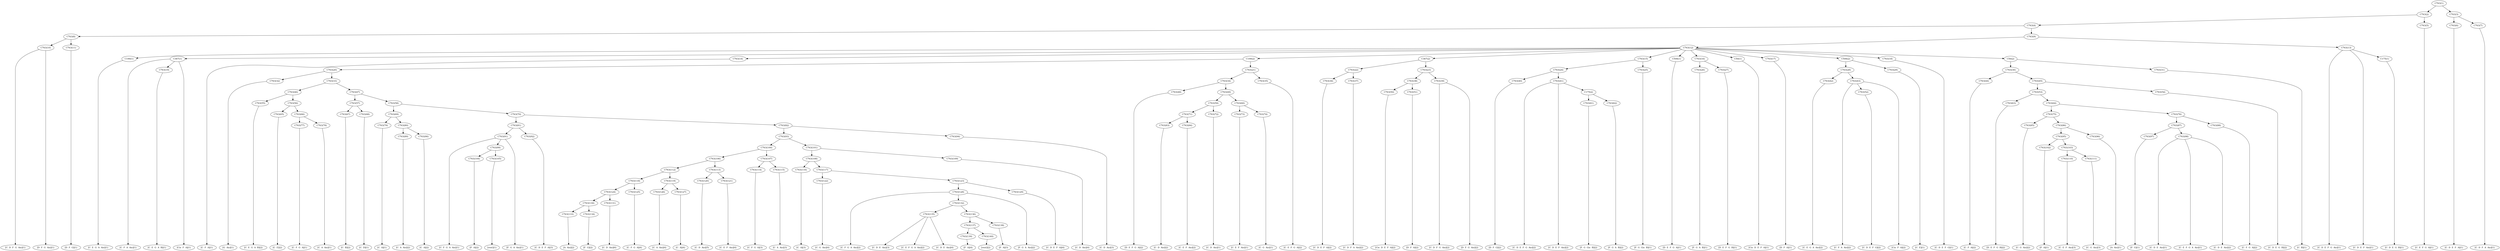 digraph sample{
"C763(1)"->"C763(2)"
"C763(1)"->"C763(3)"
"C763(2)"->"C763(4)"
"C763(2)"->"C763(5)"
"C763(3)"->"C763(6)"
"C763(3)"->"C763(7)"
"C763(4)"->"C763(8)"
"C763(4)"->"C763(9)"
"C763(5)"->"[C  E  F  G  A](1)"
"C763(6)"->"[C  D  E  F  A](1)"
"C763(7)"->"[C  D  F  A  Ais](1)"
"C763(8)"->"C763(10)"
"C763(8)"->"C763(11)"
"C763(9)"->"C763(12)"
"C763(9)"->"C763(13)"
"C763(10)"->"[C  D  F  G  Ais](1)"
"C763(10)"->"[D  F  G  Ais](1)"
"C763(11)"->"[D  F  G](1)"
"C763(12)"->"C190(1)"
"C763(12)"->"C367(1)"
"C763(12)"->"C763(14)"
"C763(12)"->"C190(2)"
"C763(12)"->"C367(2)"
"C763(12)"->"C763(15)"
"C763(12)"->"C506(1)"
"C763(12)"->"C763(16)"
"C763(12)"->"C50(1)"
"C763(12)"->"C763(17)"
"C763(12)"->"C506(2)"
"C763(12)"->"C763(18)"
"C763(12)"->"C50(2)"
"C763(13)"->"[C  D  E  F  G  Ais](1)"
"C763(13)"->"[C  D  E  F  Ais](1)"
"C763(13)"->"C175(1)"
"C190(1)"->"[C  E  G  A  Ais](1)"
"C367(1)"->"[C  F  A  Ais](1)"
"C367(1)"->"C763(19)"
"C367(1)"->"[Cis  F  A](1)"
"C763(14)"->"[C  F  A](1)"
"C190(2)"->"C763(20)"
"C190(2)"->"C763(21)"
"C367(2)"->"C763(22)"
"C367(2)"->"C763(23)"
"C763(15)"->"C763(24)"
"C763(15)"->"C763(25)"
"C506(1)"->"[D  E  F  G  A](1)"
"C763(16)"->"C763(26)"
"C763(16)"->"C763(27)"
"C50(1)"->"[Cis  D  E  F  A](1)"
"C763(17)"->"[D  F  A](1)"
"C506(2)"->"C763(28)"
"C506(2)"->"C763(29)"
"C763(18)"->"[C  D  E  F  G](1)"
"C50(2)"->"C763(30)"
"C50(2)"->"C763(31)"
"C175(1)"->"[C  D  E  G  B](1)"
"C763(19)"->"[C  E  G  A  B](1)"
"C763(20)"->"C763(32)"
"C763(20)"->"C763(33)"
"C763(21)"->"C763(34)"
"C763(21)"->"C763(35)"
"C763(22)"->"C763(36)"
"C763(22)"->"C763(37)"
"C763(23)"->"C763(38)"
"C763(23)"->"C763(39)"
"C763(24)"->"C763(40)"
"C763(24)"->"C763(41)"
"C763(25)"->"[F  G  Gis  B](1)"
"C763(26)"->"[F  G  A  B](1)"
"C763(27)"->"[D  E  F  G  B](1)"
"C763(28)"->"C763(42)"
"C763(28)"->"C763(43)"
"C763(29)"->"[C  E](1)"
"C763(30)"->"C763(44)"
"C763(30)"->"C763(45)"
"C763(31)"->"[C  B](1)"
"C763(32)"->"[G  Ais](1)"
"C763(33)"->"C763(46)"
"C763(33)"->"C763(47)"
"C763(34)"->"C763(48)"
"C763(34)"->"C763(49)"
"C763(35)"->"[C  E  F  G  A](2)"
"C763(36)"->"[C  D  E  F  A](2)"
"C763(37)"->"[C  D  F  A  Ais](2)"
"C763(38)"->"C763(50)"
"C763(38)"->"C763(51)"
"C763(39)"->"[C  D  F  G  Ais](2)"
"C763(39)"->"[D  F  G  Ais](2)"
"C763(40)"->"[D  F  G](2)"
"C763(41)"->"[C  D  E  F  G  Ais](2)"
"C763(41)"->"[C  D  E  F  Ais](2)"
"C763(41)"->"C175(2)"
"C763(42)"->"[C  E  G  A  Ais](2)"
"C763(43)"->"[C  F  A  Ais](2)"
"C763(43)"->"C763(52)"
"C763(43)"->"[Cis  F  A](2)"
"C763(44)"->"[C  F  A](2)"
"C763(45)"->"C763(53)"
"C763(45)"->"C763(54)"
"C763(46)"->"C763(55)"
"C763(46)"->"C763(56)"
"C763(47)"->"C763(57)"
"C763(47)"->"C763(58)"
"C763(48)"->"[D  E  F  G  A](2)"
"C763(49)"->"C763(59)"
"C763(49)"->"C763(60)"
"C763(50)"->"[Cis  D  E  F  A](2)"
"C763(51)"->"[D  F  A](2)"
"C175(2)"->"C763(61)"
"C175(2)"->"C763(62)"
"C763(52)"->"[C  D  E  F  G](2)"
"C763(53)"->"C763(63)"
"C763(53)"->"C763(64)"
"C763(54)"->"[C  D  E  G  B](2)"
"C763(55)"->"[C  E  G  A  B](2)"
"C763(56)"->"C763(65)"
"C763(56)"->"C763(66)"
"C763(57)"->"C763(67)"
"C763(57)"->"C763(68)"
"C763(58)"->"C763(69)"
"C763(58)"->"C763(70)"
"C763(59)"->"C763(71)"
"C763(59)"->"C763(72)"
"C763(60)"->"C763(73)"
"C763(60)"->"C763(74)"
"C763(61)"->"[F  G  Gis  B](2)"
"C763(62)"->"[F  G  A  B](2)"
"C763(63)"->"[D  E  F  G  B](2)"
"C763(64)"->"C763(75)"
"C763(64)"->"C763(76)"
"C763(65)"->"[C  E](2)"
"C763(66)"->"C763(77)"
"C763(66)"->"C763(78)"
"C763(67)"->"[C  B](2)"
"C763(68)"->"[C  D](1)"
"C763(69)"->"C763(79)"
"C763(69)"->"C763(80)"
"C763(70)"->"C763(81)"
"C763(70)"->"C763(82)"
"C763(71)"->"C763(83)"
"C763(71)"->"C763(84)"
"C763(72)"->"[C  D  Ais](1)"
"C763(73)"->"[C  E  F  Ais](1)"
"C763(74)"->"[C  G  Ais](1)"
"C763(75)"->"C763(85)"
"C763(75)"->"C763(86)"
"C763(76)"->"C763(87)"
"C763(76)"->"C763(88)"
"C763(77)"->"[C  F  G  A](1)"
"C763(78)"->"[C  A  Ais](1)"
"C763(79)"->"[C  A](1)"
"C763(80)"->"C763(89)"
"C763(80)"->"C763(90)"
"C763(81)"->"C763(91)"
"C763(81)"->"C763(92)"
"C763(82)"->"C763(93)"
"C763(82)"->"C763(94)"
"C763(83)"->"[C  D  Ais](2)"
"C763(84)"->"[C  E  F  Ais](2)"
"C763(85)"->"[C  G  Ais](2)"
"C763(86)"->"C763(95)"
"C763(86)"->"C763(96)"
"C763(87)"->"C763(97)"
"C763(87)"->"C763(98)"
"C763(88)"->"[C  F  G  A](2)"
"C763(89)"->"[C  A  Ais](2)"
"C763(90)"->"[C  A](2)"
"C763(91)"->"[C  F  G  A  Ais](1)"
"C763(91)"->"C763(99)"
"C763(91)"->"[F  G  A  Ais](1)"
"C763(92)"->"[C  D  E  F  A](3)"
"C763(93)"->"C763(100)"
"C763(93)"->"C763(101)"
"C763(94)"->"[C  D  Ais](3)"
"C763(95)"->"C763(102)"
"C763(95)"->"C763(103)"
"C763(96)"->"[A  Ais](1)"
"C763(97)"->"[F  G](1)"
"C763(98)"->"[C  D  E  Ais](1)"
"C763(98)"->"[C  E  F  G  A  Ais](1)"
"C763(98)"->"[C  D  E  Ais](2)"
"C763(99)"->"C763(104)"
"C763(99)"->"C763(105)"
"C763(100)"->"C763(106)"
"C763(100)"->"C763(107)"
"C763(101)"->"C763(108)"
"C763(101)"->"C763(109)"
"C763(102)"->"[F  A](1)"
"C763(103)"->"C763(110)"
"C763(103)"->"C763(111)"
"C763(104)"->"[F  A](2)"
"C763(105)"->"[rest](1)"
"C763(106)"->"C763(112)"
"C763(106)"->"C763(113)"
"C763(107)"->"C763(114)"
"C763(107)"->"C763(115)"
"C763(108)"->"C763(116)"
"C763(108)"->"C763(117)"
"C763(109)"->"[C  D  Ais](4)"
"C763(110)"->"[C  E  F  Ais](3)"
"C763(111)"->"[C  G  Ais](3)"
"C763(112)"->"C763(118)"
"C763(112)"->"C763(119)"
"C763(113)"->"C763(120)"
"C763(113)"->"C763(121)"
"C763(114)"->"[C  F  G  A](3)"
"C763(115)"->"[C  A  Ais](3)"
"C763(116)"->"[C  A](3)"
"C763(117)"->"C763(122)"
"C763(117)"->"C763(123)"
"C763(118)"->"C763(124)"
"C763(118)"->"C763(125)"
"C763(119)"->"C763(126)"
"C763(119)"->"C763(127)"
"C763(120)"->"[C  D  Ais](5)"
"C763(121)"->"[C  E  F  Ais](4)"
"C763(122)"->"[C  G  Ais](4)"
"C763(123)"->"C763(128)"
"C763(123)"->"C763(129)"
"C763(124)"->"C763(130)"
"C763(124)"->"C763(131)"
"C763(125)"->"[C  F  G  A](4)"
"C763(126)"->"[C  A  Ais](4)"
"C763(127)"->"[C  A](4)"
"C763(128)"->"[C  F  G  A  Ais](2)"
"C763(128)"->"C763(132)"
"C763(128)"->"[F  G  A  Ais](2)"
"C763(129)"->"[C  D  E  F  A](4)"
"C763(130)"->"C763(133)"
"C763(130)"->"C763(134)"
"C763(131)"->"[C  D  Ais](6)"
"C763(132)"->"C763(135)"
"C763(132)"->"C763(136)"
"C763(133)"->"[A  Ais](2)"
"C763(134)"->"[F  G](2)"
"C763(135)"->"[C  D  E  Ais](3)"
"C763(135)"->"[C  E  F  G  A  Ais](2)"
"C763(135)"->"[C  D  E  Ais](4)"
"C763(136)"->"C763(137)"
"C763(136)"->"C763(138)"
"C763(137)"->"C763(139)"
"C763(137)"->"C763(140)"
"C763(138)"->"[F  A](3)"
"C763(139)"->"[F  A](4)"
"C763(140)"->"[rest](2)"
{rank = min; "C763(1)";}
{rank = same; "C763(2)"; "C763(3)";}
{rank = same; "C763(4)"; "C763(5)"; "C763(6)"; "C763(7)";}
{rank = same; "C763(8)"; "C763(9)";}
{rank = same; "C763(10)"; "C763(11)"; "C763(12)"; "C763(13)";}
{rank = same; "C190(1)"; "C367(1)"; "C763(14)"; "C190(2)"; "C367(2)"; "C763(15)"; "C506(1)"; "C763(16)"; "C50(1)"; "C763(17)"; "C506(2)"; "C763(18)"; "C50(2)"; "C175(1)";}
{rank = same; "C763(19)"; "C763(20)"; "C763(21)"; "C763(22)"; "C763(23)"; "C763(24)"; "C763(25)"; "C763(26)"; "C763(27)"; "C763(28)"; "C763(29)"; "C763(30)"; "C763(31)";}
{rank = same; "C763(32)"; "C763(33)"; "C763(34)"; "C763(35)"; "C763(36)"; "C763(37)"; "C763(38)"; "C763(39)"; "C763(40)"; "C763(41)"; "C763(42)"; "C763(43)"; "C763(44)"; "C763(45)";}
{rank = same; "C763(46)"; "C763(47)"; "C763(48)"; "C763(49)"; "C763(50)"; "C763(51)"; "C175(2)"; "C763(52)"; "C763(53)"; "C763(54)";}
{rank = same; "C763(55)"; "C763(56)"; "C763(57)"; "C763(58)"; "C763(59)"; "C763(60)"; "C763(61)"; "C763(62)"; "C763(63)"; "C763(64)";}
{rank = same; "C763(65)"; "C763(66)"; "C763(67)"; "C763(68)"; "C763(69)"; "C763(70)"; "C763(71)"; "C763(72)"; "C763(73)"; "C763(74)"; "C763(75)"; "C763(76)";}
{rank = same; "C763(77)"; "C763(78)"; "C763(79)"; "C763(80)"; "C763(81)"; "C763(82)"; "C763(83)"; "C763(84)"; "C763(85)"; "C763(86)"; "C763(87)"; "C763(88)";}
{rank = same; "C763(89)"; "C763(90)"; "C763(91)"; "C763(92)"; "C763(93)"; "C763(94)"; "C763(95)"; "C763(96)"; "C763(97)"; "C763(98)";}
{rank = same; "C763(99)"; "C763(100)"; "C763(101)"; "C763(102)"; "C763(103)";}
{rank = same; "C763(104)"; "C763(105)"; "C763(106)"; "C763(107)"; "C763(108)"; "C763(109)"; "C763(110)"; "C763(111)";}
{rank = same; "C763(112)"; "C763(113)"; "C763(114)"; "C763(115)"; "C763(116)"; "C763(117)";}
{rank = same; "C763(118)"; "C763(119)"; "C763(120)"; "C763(121)"; "C763(122)"; "C763(123)";}
{rank = same; "C763(124)"; "C763(125)"; "C763(126)"; "C763(127)"; "C763(128)"; "C763(129)";}
{rank = same; "C763(130)"; "C763(131)"; "C763(132)";}
{rank = same; "C763(133)"; "C763(134)"; "C763(135)"; "C763(136)";}
{rank = same; "C763(137)"; "C763(138)";}
{rank = same; "C763(139)"; "C763(140)";}
{rank = same; "[C  E  F  G  A](1)"; "[C  D  E  F  A](1)"; "[C  D  F  A  Ais](1)"; "[C  D  F  G  Ais](1)"; "[D  F  G  Ais](1)"; "[D  F  G](1)"; "[C  D  E  F  G  Ais](1)"; "[C  D  E  F  Ais](1)"; "[C  E  G  A  Ais](1)"; "[C  F  A  Ais](1)"; "[Cis  F  A](1)"; "[C  F  A](1)"; "[D  E  F  G  A](1)"; "[Cis  D  E  F  A](1)"; "[D  F  A](1)"; "[C  D  E  F  G](1)"; "[C  D  E  G  B](1)"; "[C  E  G  A  B](1)"; "[F  G  Gis  B](1)"; "[F  G  A  B](1)"; "[D  E  F  G  B](1)"; "[C  E](1)"; "[C  B](1)"; "[G  Ais](1)"; "[C  E  F  G  A](2)"; "[C  D  E  F  A](2)"; "[C  D  F  A  Ais](2)"; "[C  D  F  G  Ais](2)"; "[D  F  G  Ais](2)"; "[D  F  G](2)"; "[C  D  E  F  G  Ais](2)"; "[C  D  E  F  Ais](2)"; "[C  E  G  A  Ais](2)"; "[C  F  A  Ais](2)"; "[Cis  F  A](2)"; "[C  F  A](2)"; "[D  E  F  G  A](2)"; "[Cis  D  E  F  A](2)"; "[D  F  A](2)"; "[C  D  E  F  G](2)"; "[C  D  E  G  B](2)"; "[C  E  G  A  B](2)"; "[F  G  Gis  B](2)"; "[F  G  A  B](2)"; "[D  E  F  G  B](2)"; "[C  E](2)"; "[C  B](2)"; "[C  D](1)"; "[C  D  Ais](1)"; "[C  E  F  Ais](1)"; "[C  G  Ais](1)"; "[C  F  G  A](1)"; "[C  A  Ais](1)"; "[C  A](1)"; "[C  D  Ais](2)"; "[C  E  F  Ais](2)"; "[C  G  Ais](2)"; "[C  F  G  A](2)"; "[C  A  Ais](2)"; "[C  A](2)"; "[C  F  G  A  Ais](1)"; "[F  G  A  Ais](1)"; "[C  D  E  F  A](3)"; "[C  D  Ais](3)"; "[A  Ais](1)"; "[F  G](1)"; "[C  D  E  Ais](1)"; "[C  E  F  G  A  Ais](1)"; "[C  D  E  Ais](2)"; "[F  A](1)"; "[F  A](2)"; "[rest](1)"; "[C  D  Ais](4)"; "[C  E  F  Ais](3)"; "[C  G  Ais](3)"; "[C  F  G  A](3)"; "[C  A  Ais](3)"; "[C  A](3)"; "[C  D  Ais](5)"; "[C  E  F  Ais](4)"; "[C  G  Ais](4)"; "[C  F  G  A](4)"; "[C  A  Ais](4)"; "[C  A](4)"; "[C  F  G  A  Ais](2)"; "[F  G  A  Ais](2)"; "[C  D  E  F  A](4)"; "[C  D  Ais](6)"; "[A  Ais](2)"; "[F  G](2)"; "[C  D  E  Ais](3)"; "[C  E  F  G  A  Ais](2)"; "[C  D  E  Ais](4)"; "[F  A](3)"; "[F  A](4)"; "[rest](2)";}
}
